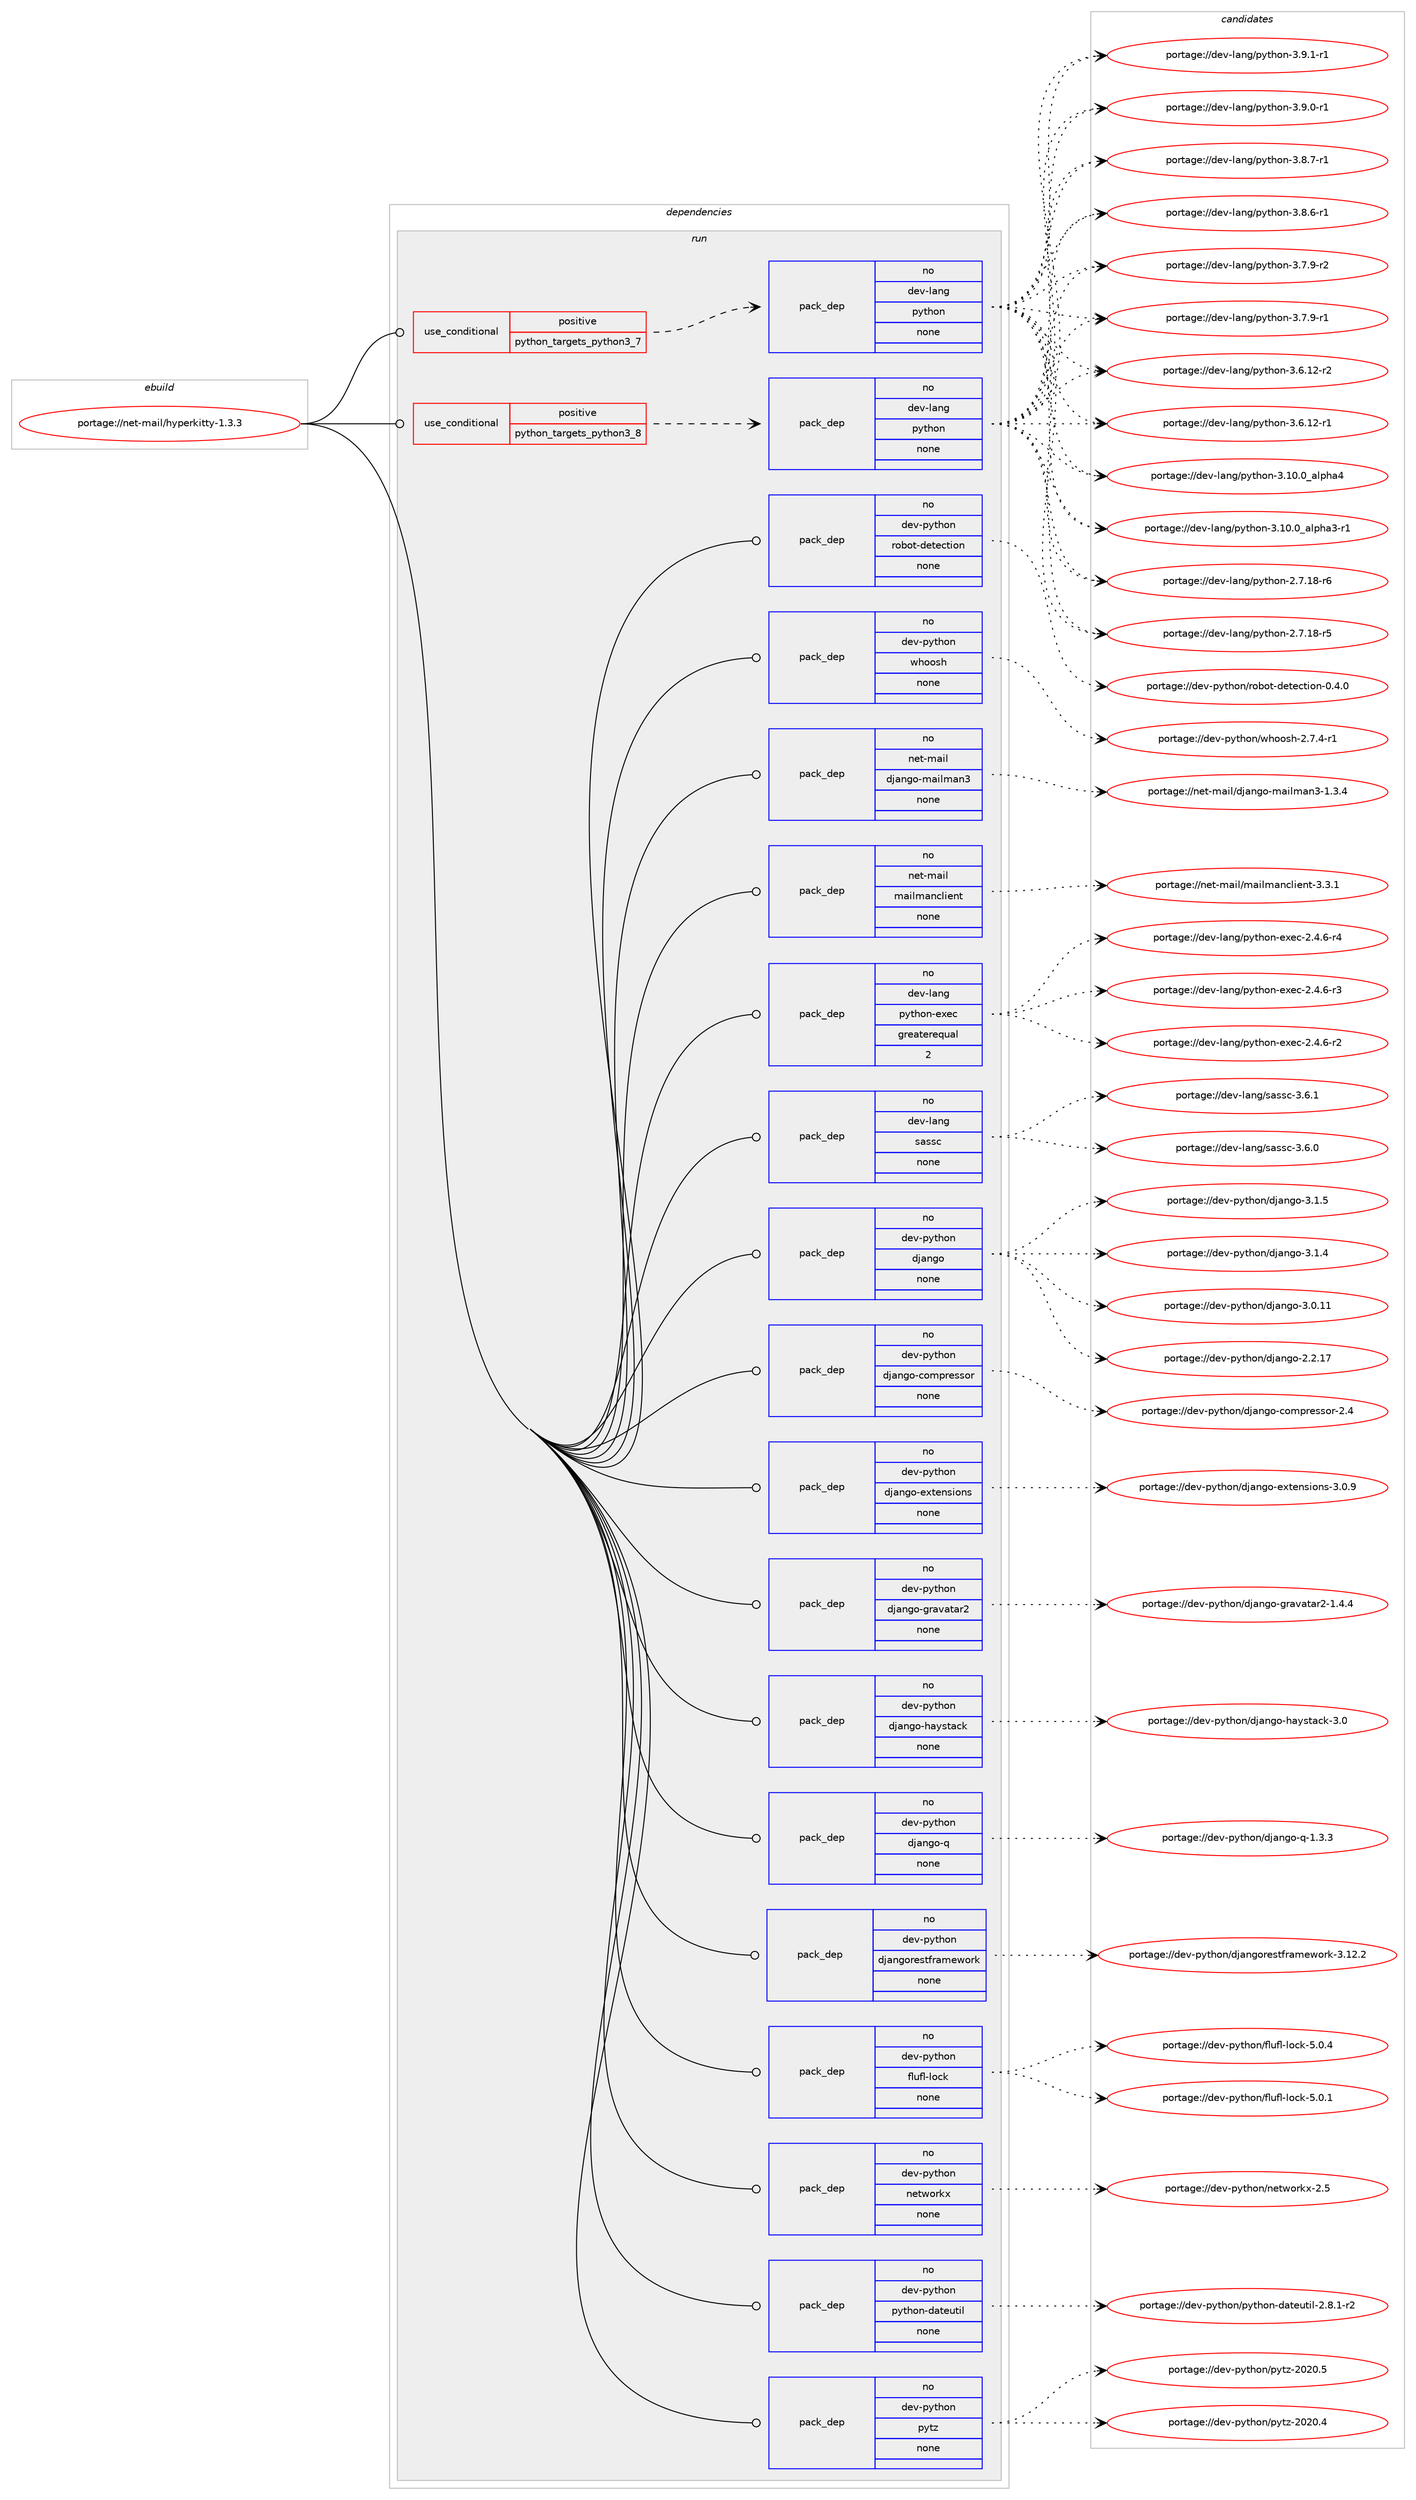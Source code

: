 digraph prolog {

# *************
# Graph options
# *************

newrank=true;
concentrate=true;
compound=true;
graph [rankdir=LR,fontname=Helvetica,fontsize=10,ranksep=1.5];#, ranksep=2.5, nodesep=0.2];
edge  [arrowhead=vee];
node  [fontname=Helvetica,fontsize=10];

# **********
# The ebuild
# **********

subgraph cluster_leftcol {
color=gray;
rank=same;
label=<<i>ebuild</i>>;
id [label="portage://net-mail/hyperkitty-1.3.3", color=red, width=4, href="../net-mail/hyperkitty-1.3.3.svg"];
}

# ****************
# The dependencies
# ****************

subgraph cluster_midcol {
color=gray;
label=<<i>dependencies</i>>;
subgraph cluster_compile {
fillcolor="#eeeeee";
style=filled;
label=<<i>compile</i>>;
}
subgraph cluster_compileandrun {
fillcolor="#eeeeee";
style=filled;
label=<<i>compile and run</i>>;
}
subgraph cluster_run {
fillcolor="#eeeeee";
style=filled;
label=<<i>run</i>>;
subgraph cond8034 {
dependency26388 [label=<<TABLE BORDER="0" CELLBORDER="1" CELLSPACING="0" CELLPADDING="4"><TR><TD ROWSPAN="3" CELLPADDING="10">use_conditional</TD></TR><TR><TD>positive</TD></TR><TR><TD>python_targets_python3_7</TD></TR></TABLE>>, shape=none, color=red];
subgraph pack18113 {
dependency26389 [label=<<TABLE BORDER="0" CELLBORDER="1" CELLSPACING="0" CELLPADDING="4" WIDTH="220"><TR><TD ROWSPAN="6" CELLPADDING="30">pack_dep</TD></TR><TR><TD WIDTH="110">no</TD></TR><TR><TD>dev-lang</TD></TR><TR><TD>python</TD></TR><TR><TD>none</TD></TR><TR><TD></TD></TR></TABLE>>, shape=none, color=blue];
}
dependency26388:e -> dependency26389:w [weight=20,style="dashed",arrowhead="vee"];
}
id:e -> dependency26388:w [weight=20,style="solid",arrowhead="odot"];
subgraph cond8035 {
dependency26390 [label=<<TABLE BORDER="0" CELLBORDER="1" CELLSPACING="0" CELLPADDING="4"><TR><TD ROWSPAN="3" CELLPADDING="10">use_conditional</TD></TR><TR><TD>positive</TD></TR><TR><TD>python_targets_python3_8</TD></TR></TABLE>>, shape=none, color=red];
subgraph pack18114 {
dependency26391 [label=<<TABLE BORDER="0" CELLBORDER="1" CELLSPACING="0" CELLPADDING="4" WIDTH="220"><TR><TD ROWSPAN="6" CELLPADDING="30">pack_dep</TD></TR><TR><TD WIDTH="110">no</TD></TR><TR><TD>dev-lang</TD></TR><TR><TD>python</TD></TR><TR><TD>none</TD></TR><TR><TD></TD></TR></TABLE>>, shape=none, color=blue];
}
dependency26390:e -> dependency26391:w [weight=20,style="dashed",arrowhead="vee"];
}
id:e -> dependency26390:w [weight=20,style="solid",arrowhead="odot"];
subgraph pack18115 {
dependency26392 [label=<<TABLE BORDER="0" CELLBORDER="1" CELLSPACING="0" CELLPADDING="4" WIDTH="220"><TR><TD ROWSPAN="6" CELLPADDING="30">pack_dep</TD></TR><TR><TD WIDTH="110">no</TD></TR><TR><TD>dev-lang</TD></TR><TR><TD>python-exec</TD></TR><TR><TD>greaterequal</TD></TR><TR><TD>2</TD></TR></TABLE>>, shape=none, color=blue];
}
id:e -> dependency26392:w [weight=20,style="solid",arrowhead="odot"];
subgraph pack18116 {
dependency26393 [label=<<TABLE BORDER="0" CELLBORDER="1" CELLSPACING="0" CELLPADDING="4" WIDTH="220"><TR><TD ROWSPAN="6" CELLPADDING="30">pack_dep</TD></TR><TR><TD WIDTH="110">no</TD></TR><TR><TD>dev-lang</TD></TR><TR><TD>sassc</TD></TR><TR><TD>none</TD></TR><TR><TD></TD></TR></TABLE>>, shape=none, color=blue];
}
id:e -> dependency26393:w [weight=20,style="solid",arrowhead="odot"];
subgraph pack18117 {
dependency26394 [label=<<TABLE BORDER="0" CELLBORDER="1" CELLSPACING="0" CELLPADDING="4" WIDTH="220"><TR><TD ROWSPAN="6" CELLPADDING="30">pack_dep</TD></TR><TR><TD WIDTH="110">no</TD></TR><TR><TD>dev-python</TD></TR><TR><TD>django</TD></TR><TR><TD>none</TD></TR><TR><TD></TD></TR></TABLE>>, shape=none, color=blue];
}
id:e -> dependency26394:w [weight=20,style="solid",arrowhead="odot"];
subgraph pack18118 {
dependency26395 [label=<<TABLE BORDER="0" CELLBORDER="1" CELLSPACING="0" CELLPADDING="4" WIDTH="220"><TR><TD ROWSPAN="6" CELLPADDING="30">pack_dep</TD></TR><TR><TD WIDTH="110">no</TD></TR><TR><TD>dev-python</TD></TR><TR><TD>django-compressor</TD></TR><TR><TD>none</TD></TR><TR><TD></TD></TR></TABLE>>, shape=none, color=blue];
}
id:e -> dependency26395:w [weight=20,style="solid",arrowhead="odot"];
subgraph pack18119 {
dependency26396 [label=<<TABLE BORDER="0" CELLBORDER="1" CELLSPACING="0" CELLPADDING="4" WIDTH="220"><TR><TD ROWSPAN="6" CELLPADDING="30">pack_dep</TD></TR><TR><TD WIDTH="110">no</TD></TR><TR><TD>dev-python</TD></TR><TR><TD>django-extensions</TD></TR><TR><TD>none</TD></TR><TR><TD></TD></TR></TABLE>>, shape=none, color=blue];
}
id:e -> dependency26396:w [weight=20,style="solid",arrowhead="odot"];
subgraph pack18120 {
dependency26397 [label=<<TABLE BORDER="0" CELLBORDER="1" CELLSPACING="0" CELLPADDING="4" WIDTH="220"><TR><TD ROWSPAN="6" CELLPADDING="30">pack_dep</TD></TR><TR><TD WIDTH="110">no</TD></TR><TR><TD>dev-python</TD></TR><TR><TD>django-gravatar2</TD></TR><TR><TD>none</TD></TR><TR><TD></TD></TR></TABLE>>, shape=none, color=blue];
}
id:e -> dependency26397:w [weight=20,style="solid",arrowhead="odot"];
subgraph pack18121 {
dependency26398 [label=<<TABLE BORDER="0" CELLBORDER="1" CELLSPACING="0" CELLPADDING="4" WIDTH="220"><TR><TD ROWSPAN="6" CELLPADDING="30">pack_dep</TD></TR><TR><TD WIDTH="110">no</TD></TR><TR><TD>dev-python</TD></TR><TR><TD>django-haystack</TD></TR><TR><TD>none</TD></TR><TR><TD></TD></TR></TABLE>>, shape=none, color=blue];
}
id:e -> dependency26398:w [weight=20,style="solid",arrowhead="odot"];
subgraph pack18122 {
dependency26399 [label=<<TABLE BORDER="0" CELLBORDER="1" CELLSPACING="0" CELLPADDING="4" WIDTH="220"><TR><TD ROWSPAN="6" CELLPADDING="30">pack_dep</TD></TR><TR><TD WIDTH="110">no</TD></TR><TR><TD>dev-python</TD></TR><TR><TD>django-q</TD></TR><TR><TD>none</TD></TR><TR><TD></TD></TR></TABLE>>, shape=none, color=blue];
}
id:e -> dependency26399:w [weight=20,style="solid",arrowhead="odot"];
subgraph pack18123 {
dependency26400 [label=<<TABLE BORDER="0" CELLBORDER="1" CELLSPACING="0" CELLPADDING="4" WIDTH="220"><TR><TD ROWSPAN="6" CELLPADDING="30">pack_dep</TD></TR><TR><TD WIDTH="110">no</TD></TR><TR><TD>dev-python</TD></TR><TR><TD>djangorestframework</TD></TR><TR><TD>none</TD></TR><TR><TD></TD></TR></TABLE>>, shape=none, color=blue];
}
id:e -> dependency26400:w [weight=20,style="solid",arrowhead="odot"];
subgraph pack18124 {
dependency26401 [label=<<TABLE BORDER="0" CELLBORDER="1" CELLSPACING="0" CELLPADDING="4" WIDTH="220"><TR><TD ROWSPAN="6" CELLPADDING="30">pack_dep</TD></TR><TR><TD WIDTH="110">no</TD></TR><TR><TD>dev-python</TD></TR><TR><TD>flufl-lock</TD></TR><TR><TD>none</TD></TR><TR><TD></TD></TR></TABLE>>, shape=none, color=blue];
}
id:e -> dependency26401:w [weight=20,style="solid",arrowhead="odot"];
subgraph pack18125 {
dependency26402 [label=<<TABLE BORDER="0" CELLBORDER="1" CELLSPACING="0" CELLPADDING="4" WIDTH="220"><TR><TD ROWSPAN="6" CELLPADDING="30">pack_dep</TD></TR><TR><TD WIDTH="110">no</TD></TR><TR><TD>dev-python</TD></TR><TR><TD>networkx</TD></TR><TR><TD>none</TD></TR><TR><TD></TD></TR></TABLE>>, shape=none, color=blue];
}
id:e -> dependency26402:w [weight=20,style="solid",arrowhead="odot"];
subgraph pack18126 {
dependency26403 [label=<<TABLE BORDER="0" CELLBORDER="1" CELLSPACING="0" CELLPADDING="4" WIDTH="220"><TR><TD ROWSPAN="6" CELLPADDING="30">pack_dep</TD></TR><TR><TD WIDTH="110">no</TD></TR><TR><TD>dev-python</TD></TR><TR><TD>python-dateutil</TD></TR><TR><TD>none</TD></TR><TR><TD></TD></TR></TABLE>>, shape=none, color=blue];
}
id:e -> dependency26403:w [weight=20,style="solid",arrowhead="odot"];
subgraph pack18127 {
dependency26404 [label=<<TABLE BORDER="0" CELLBORDER="1" CELLSPACING="0" CELLPADDING="4" WIDTH="220"><TR><TD ROWSPAN="6" CELLPADDING="30">pack_dep</TD></TR><TR><TD WIDTH="110">no</TD></TR><TR><TD>dev-python</TD></TR><TR><TD>pytz</TD></TR><TR><TD>none</TD></TR><TR><TD></TD></TR></TABLE>>, shape=none, color=blue];
}
id:e -> dependency26404:w [weight=20,style="solid",arrowhead="odot"];
subgraph pack18128 {
dependency26405 [label=<<TABLE BORDER="0" CELLBORDER="1" CELLSPACING="0" CELLPADDING="4" WIDTH="220"><TR><TD ROWSPAN="6" CELLPADDING="30">pack_dep</TD></TR><TR><TD WIDTH="110">no</TD></TR><TR><TD>dev-python</TD></TR><TR><TD>robot-detection</TD></TR><TR><TD>none</TD></TR><TR><TD></TD></TR></TABLE>>, shape=none, color=blue];
}
id:e -> dependency26405:w [weight=20,style="solid",arrowhead="odot"];
subgraph pack18129 {
dependency26406 [label=<<TABLE BORDER="0" CELLBORDER="1" CELLSPACING="0" CELLPADDING="4" WIDTH="220"><TR><TD ROWSPAN="6" CELLPADDING="30">pack_dep</TD></TR><TR><TD WIDTH="110">no</TD></TR><TR><TD>dev-python</TD></TR><TR><TD>whoosh</TD></TR><TR><TD>none</TD></TR><TR><TD></TD></TR></TABLE>>, shape=none, color=blue];
}
id:e -> dependency26406:w [weight=20,style="solid",arrowhead="odot"];
subgraph pack18130 {
dependency26407 [label=<<TABLE BORDER="0" CELLBORDER="1" CELLSPACING="0" CELLPADDING="4" WIDTH="220"><TR><TD ROWSPAN="6" CELLPADDING="30">pack_dep</TD></TR><TR><TD WIDTH="110">no</TD></TR><TR><TD>net-mail</TD></TR><TR><TD>django-mailman3</TD></TR><TR><TD>none</TD></TR><TR><TD></TD></TR></TABLE>>, shape=none, color=blue];
}
id:e -> dependency26407:w [weight=20,style="solid",arrowhead="odot"];
subgraph pack18131 {
dependency26408 [label=<<TABLE BORDER="0" CELLBORDER="1" CELLSPACING="0" CELLPADDING="4" WIDTH="220"><TR><TD ROWSPAN="6" CELLPADDING="30">pack_dep</TD></TR><TR><TD WIDTH="110">no</TD></TR><TR><TD>net-mail</TD></TR><TR><TD>mailmanclient</TD></TR><TR><TD>none</TD></TR><TR><TD></TD></TR></TABLE>>, shape=none, color=blue];
}
id:e -> dependency26408:w [weight=20,style="solid",arrowhead="odot"];
}
}

# **************
# The candidates
# **************

subgraph cluster_choices {
rank=same;
color=gray;
label=<<i>candidates</i>>;

subgraph choice18113 {
color=black;
nodesep=1;
choice1001011184510897110103471121211161041111104551465746494511449 [label="portage://dev-lang/python-3.9.1-r1", color=red, width=4,href="../dev-lang/python-3.9.1-r1.svg"];
choice1001011184510897110103471121211161041111104551465746484511449 [label="portage://dev-lang/python-3.9.0-r1", color=red, width=4,href="../dev-lang/python-3.9.0-r1.svg"];
choice1001011184510897110103471121211161041111104551465646554511449 [label="portage://dev-lang/python-3.8.7-r1", color=red, width=4,href="../dev-lang/python-3.8.7-r1.svg"];
choice1001011184510897110103471121211161041111104551465646544511449 [label="portage://dev-lang/python-3.8.6-r1", color=red, width=4,href="../dev-lang/python-3.8.6-r1.svg"];
choice1001011184510897110103471121211161041111104551465546574511450 [label="portage://dev-lang/python-3.7.9-r2", color=red, width=4,href="../dev-lang/python-3.7.9-r2.svg"];
choice1001011184510897110103471121211161041111104551465546574511449 [label="portage://dev-lang/python-3.7.9-r1", color=red, width=4,href="../dev-lang/python-3.7.9-r1.svg"];
choice100101118451089711010347112121116104111110455146544649504511450 [label="portage://dev-lang/python-3.6.12-r2", color=red, width=4,href="../dev-lang/python-3.6.12-r2.svg"];
choice100101118451089711010347112121116104111110455146544649504511449 [label="portage://dev-lang/python-3.6.12-r1", color=red, width=4,href="../dev-lang/python-3.6.12-r1.svg"];
choice1001011184510897110103471121211161041111104551464948464895971081121049752 [label="portage://dev-lang/python-3.10.0_alpha4", color=red, width=4,href="../dev-lang/python-3.10.0_alpha4.svg"];
choice10010111845108971101034711212111610411111045514649484648959710811210497514511449 [label="portage://dev-lang/python-3.10.0_alpha3-r1", color=red, width=4,href="../dev-lang/python-3.10.0_alpha3-r1.svg"];
choice100101118451089711010347112121116104111110455046554649564511454 [label="portage://dev-lang/python-2.7.18-r6", color=red, width=4,href="../dev-lang/python-2.7.18-r6.svg"];
choice100101118451089711010347112121116104111110455046554649564511453 [label="portage://dev-lang/python-2.7.18-r5", color=red, width=4,href="../dev-lang/python-2.7.18-r5.svg"];
dependency26389:e -> choice1001011184510897110103471121211161041111104551465746494511449:w [style=dotted,weight="100"];
dependency26389:e -> choice1001011184510897110103471121211161041111104551465746484511449:w [style=dotted,weight="100"];
dependency26389:e -> choice1001011184510897110103471121211161041111104551465646554511449:w [style=dotted,weight="100"];
dependency26389:e -> choice1001011184510897110103471121211161041111104551465646544511449:w [style=dotted,weight="100"];
dependency26389:e -> choice1001011184510897110103471121211161041111104551465546574511450:w [style=dotted,weight="100"];
dependency26389:e -> choice1001011184510897110103471121211161041111104551465546574511449:w [style=dotted,weight="100"];
dependency26389:e -> choice100101118451089711010347112121116104111110455146544649504511450:w [style=dotted,weight="100"];
dependency26389:e -> choice100101118451089711010347112121116104111110455146544649504511449:w [style=dotted,weight="100"];
dependency26389:e -> choice1001011184510897110103471121211161041111104551464948464895971081121049752:w [style=dotted,weight="100"];
dependency26389:e -> choice10010111845108971101034711212111610411111045514649484648959710811210497514511449:w [style=dotted,weight="100"];
dependency26389:e -> choice100101118451089711010347112121116104111110455046554649564511454:w [style=dotted,weight="100"];
dependency26389:e -> choice100101118451089711010347112121116104111110455046554649564511453:w [style=dotted,weight="100"];
}
subgraph choice18114 {
color=black;
nodesep=1;
choice1001011184510897110103471121211161041111104551465746494511449 [label="portage://dev-lang/python-3.9.1-r1", color=red, width=4,href="../dev-lang/python-3.9.1-r1.svg"];
choice1001011184510897110103471121211161041111104551465746484511449 [label="portage://dev-lang/python-3.9.0-r1", color=red, width=4,href="../dev-lang/python-3.9.0-r1.svg"];
choice1001011184510897110103471121211161041111104551465646554511449 [label="portage://dev-lang/python-3.8.7-r1", color=red, width=4,href="../dev-lang/python-3.8.7-r1.svg"];
choice1001011184510897110103471121211161041111104551465646544511449 [label="portage://dev-lang/python-3.8.6-r1", color=red, width=4,href="../dev-lang/python-3.8.6-r1.svg"];
choice1001011184510897110103471121211161041111104551465546574511450 [label="portage://dev-lang/python-3.7.9-r2", color=red, width=4,href="../dev-lang/python-3.7.9-r2.svg"];
choice1001011184510897110103471121211161041111104551465546574511449 [label="portage://dev-lang/python-3.7.9-r1", color=red, width=4,href="../dev-lang/python-3.7.9-r1.svg"];
choice100101118451089711010347112121116104111110455146544649504511450 [label="portage://dev-lang/python-3.6.12-r2", color=red, width=4,href="../dev-lang/python-3.6.12-r2.svg"];
choice100101118451089711010347112121116104111110455146544649504511449 [label="portage://dev-lang/python-3.6.12-r1", color=red, width=4,href="../dev-lang/python-3.6.12-r1.svg"];
choice1001011184510897110103471121211161041111104551464948464895971081121049752 [label="portage://dev-lang/python-3.10.0_alpha4", color=red, width=4,href="../dev-lang/python-3.10.0_alpha4.svg"];
choice10010111845108971101034711212111610411111045514649484648959710811210497514511449 [label="portage://dev-lang/python-3.10.0_alpha3-r1", color=red, width=4,href="../dev-lang/python-3.10.0_alpha3-r1.svg"];
choice100101118451089711010347112121116104111110455046554649564511454 [label="portage://dev-lang/python-2.7.18-r6", color=red, width=4,href="../dev-lang/python-2.7.18-r6.svg"];
choice100101118451089711010347112121116104111110455046554649564511453 [label="portage://dev-lang/python-2.7.18-r5", color=red, width=4,href="../dev-lang/python-2.7.18-r5.svg"];
dependency26391:e -> choice1001011184510897110103471121211161041111104551465746494511449:w [style=dotted,weight="100"];
dependency26391:e -> choice1001011184510897110103471121211161041111104551465746484511449:w [style=dotted,weight="100"];
dependency26391:e -> choice1001011184510897110103471121211161041111104551465646554511449:w [style=dotted,weight="100"];
dependency26391:e -> choice1001011184510897110103471121211161041111104551465646544511449:w [style=dotted,weight="100"];
dependency26391:e -> choice1001011184510897110103471121211161041111104551465546574511450:w [style=dotted,weight="100"];
dependency26391:e -> choice1001011184510897110103471121211161041111104551465546574511449:w [style=dotted,weight="100"];
dependency26391:e -> choice100101118451089711010347112121116104111110455146544649504511450:w [style=dotted,weight="100"];
dependency26391:e -> choice100101118451089711010347112121116104111110455146544649504511449:w [style=dotted,weight="100"];
dependency26391:e -> choice1001011184510897110103471121211161041111104551464948464895971081121049752:w [style=dotted,weight="100"];
dependency26391:e -> choice10010111845108971101034711212111610411111045514649484648959710811210497514511449:w [style=dotted,weight="100"];
dependency26391:e -> choice100101118451089711010347112121116104111110455046554649564511454:w [style=dotted,weight="100"];
dependency26391:e -> choice100101118451089711010347112121116104111110455046554649564511453:w [style=dotted,weight="100"];
}
subgraph choice18115 {
color=black;
nodesep=1;
choice10010111845108971101034711212111610411111045101120101994550465246544511452 [label="portage://dev-lang/python-exec-2.4.6-r4", color=red, width=4,href="../dev-lang/python-exec-2.4.6-r4.svg"];
choice10010111845108971101034711212111610411111045101120101994550465246544511451 [label="portage://dev-lang/python-exec-2.4.6-r3", color=red, width=4,href="../dev-lang/python-exec-2.4.6-r3.svg"];
choice10010111845108971101034711212111610411111045101120101994550465246544511450 [label="portage://dev-lang/python-exec-2.4.6-r2", color=red, width=4,href="../dev-lang/python-exec-2.4.6-r2.svg"];
dependency26392:e -> choice10010111845108971101034711212111610411111045101120101994550465246544511452:w [style=dotted,weight="100"];
dependency26392:e -> choice10010111845108971101034711212111610411111045101120101994550465246544511451:w [style=dotted,weight="100"];
dependency26392:e -> choice10010111845108971101034711212111610411111045101120101994550465246544511450:w [style=dotted,weight="100"];
}
subgraph choice18116 {
color=black;
nodesep=1;
choice1001011184510897110103471159711511599455146544649 [label="portage://dev-lang/sassc-3.6.1", color=red, width=4,href="../dev-lang/sassc-3.6.1.svg"];
choice1001011184510897110103471159711511599455146544648 [label="portage://dev-lang/sassc-3.6.0", color=red, width=4,href="../dev-lang/sassc-3.6.0.svg"];
dependency26393:e -> choice1001011184510897110103471159711511599455146544649:w [style=dotted,weight="100"];
dependency26393:e -> choice1001011184510897110103471159711511599455146544648:w [style=dotted,weight="100"];
}
subgraph choice18117 {
color=black;
nodesep=1;
choice100101118451121211161041111104710010697110103111455146494653 [label="portage://dev-python/django-3.1.5", color=red, width=4,href="../dev-python/django-3.1.5.svg"];
choice100101118451121211161041111104710010697110103111455146494652 [label="portage://dev-python/django-3.1.4", color=red, width=4,href="../dev-python/django-3.1.4.svg"];
choice10010111845112121116104111110471001069711010311145514648464949 [label="portage://dev-python/django-3.0.11", color=red, width=4,href="../dev-python/django-3.0.11.svg"];
choice10010111845112121116104111110471001069711010311145504650464955 [label="portage://dev-python/django-2.2.17", color=red, width=4,href="../dev-python/django-2.2.17.svg"];
dependency26394:e -> choice100101118451121211161041111104710010697110103111455146494653:w [style=dotted,weight="100"];
dependency26394:e -> choice100101118451121211161041111104710010697110103111455146494652:w [style=dotted,weight="100"];
dependency26394:e -> choice10010111845112121116104111110471001069711010311145514648464949:w [style=dotted,weight="100"];
dependency26394:e -> choice10010111845112121116104111110471001069711010311145504650464955:w [style=dotted,weight="100"];
}
subgraph choice18118 {
color=black;
nodesep=1;
choice100101118451121211161041111104710010697110103111459911110911211410111511511111445504652 [label="portage://dev-python/django-compressor-2.4", color=red, width=4,href="../dev-python/django-compressor-2.4.svg"];
dependency26395:e -> choice100101118451121211161041111104710010697110103111459911110911211410111511511111445504652:w [style=dotted,weight="100"];
}
subgraph choice18119 {
color=black;
nodesep=1;
choice10010111845112121116104111110471001069711010311145101120116101110115105111110115455146484657 [label="portage://dev-python/django-extensions-3.0.9", color=red, width=4,href="../dev-python/django-extensions-3.0.9.svg"];
dependency26396:e -> choice10010111845112121116104111110471001069711010311145101120116101110115105111110115455146484657:w [style=dotted,weight="100"];
}
subgraph choice18120 {
color=black;
nodesep=1;
choice1001011184511212111610411111047100106971101031114510311497118971169711450454946524652 [label="portage://dev-python/django-gravatar2-1.4.4", color=red, width=4,href="../dev-python/django-gravatar2-1.4.4.svg"];
dependency26397:e -> choice1001011184511212111610411111047100106971101031114510311497118971169711450454946524652:w [style=dotted,weight="100"];
}
subgraph choice18121 {
color=black;
nodesep=1;
choice1001011184511212111610411111047100106971101031114510497121115116979910745514648 [label="portage://dev-python/django-haystack-3.0", color=red, width=4,href="../dev-python/django-haystack-3.0.svg"];
dependency26398:e -> choice1001011184511212111610411111047100106971101031114510497121115116979910745514648:w [style=dotted,weight="100"];
}
subgraph choice18122 {
color=black;
nodesep=1;
choice10010111845112121116104111110471001069711010311145113454946514651 [label="portage://dev-python/django-q-1.3.3", color=red, width=4,href="../dev-python/django-q-1.3.3.svg"];
dependency26399:e -> choice10010111845112121116104111110471001069711010311145113454946514651:w [style=dotted,weight="100"];
}
subgraph choice18123 {
color=black;
nodesep=1;
choice1001011184511212111610411111047100106971101031111141011151161021149710910111911111410745514649504650 [label="portage://dev-python/djangorestframework-3.12.2", color=red, width=4,href="../dev-python/djangorestframework-3.12.2.svg"];
dependency26400:e -> choice1001011184511212111610411111047100106971101031111141011151161021149710910111911111410745514649504650:w [style=dotted,weight="100"];
}
subgraph choice18124 {
color=black;
nodesep=1;
choice10010111845112121116104111110471021081171021084510811199107455346484652 [label="portage://dev-python/flufl-lock-5.0.4", color=red, width=4,href="../dev-python/flufl-lock-5.0.4.svg"];
choice10010111845112121116104111110471021081171021084510811199107455346484649 [label="portage://dev-python/flufl-lock-5.0.1", color=red, width=4,href="../dev-python/flufl-lock-5.0.1.svg"];
dependency26401:e -> choice10010111845112121116104111110471021081171021084510811199107455346484652:w [style=dotted,weight="100"];
dependency26401:e -> choice10010111845112121116104111110471021081171021084510811199107455346484649:w [style=dotted,weight="100"];
}
subgraph choice18125 {
color=black;
nodesep=1;
choice100101118451121211161041111104711010111611911111410712045504653 [label="portage://dev-python/networkx-2.5", color=red, width=4,href="../dev-python/networkx-2.5.svg"];
dependency26402:e -> choice100101118451121211161041111104711010111611911111410712045504653:w [style=dotted,weight="100"];
}
subgraph choice18126 {
color=black;
nodesep=1;
choice100101118451121211161041111104711212111610411111045100971161011171161051084550465646494511450 [label="portage://dev-python/python-dateutil-2.8.1-r2", color=red, width=4,href="../dev-python/python-dateutil-2.8.1-r2.svg"];
dependency26403:e -> choice100101118451121211161041111104711212111610411111045100971161011171161051084550465646494511450:w [style=dotted,weight="100"];
}
subgraph choice18127 {
color=black;
nodesep=1;
choice100101118451121211161041111104711212111612245504850484653 [label="portage://dev-python/pytz-2020.5", color=red, width=4,href="../dev-python/pytz-2020.5.svg"];
choice100101118451121211161041111104711212111612245504850484652 [label="portage://dev-python/pytz-2020.4", color=red, width=4,href="../dev-python/pytz-2020.4.svg"];
dependency26404:e -> choice100101118451121211161041111104711212111612245504850484653:w [style=dotted,weight="100"];
dependency26404:e -> choice100101118451121211161041111104711212111612245504850484652:w [style=dotted,weight="100"];
}
subgraph choice18128 {
color=black;
nodesep=1;
choice1001011184511212111610411111047114111981111164510010111610199116105111110454846524648 [label="portage://dev-python/robot-detection-0.4.0", color=red, width=4,href="../dev-python/robot-detection-0.4.0.svg"];
dependency26405:e -> choice1001011184511212111610411111047114111981111164510010111610199116105111110454846524648:w [style=dotted,weight="100"];
}
subgraph choice18129 {
color=black;
nodesep=1;
choice10010111845112121116104111110471191041111111151044550465546524511449 [label="portage://dev-python/whoosh-2.7.4-r1", color=red, width=4,href="../dev-python/whoosh-2.7.4-r1.svg"];
dependency26406:e -> choice10010111845112121116104111110471191041111111151044550465546524511449:w [style=dotted,weight="100"];
}
subgraph choice18130 {
color=black;
nodesep=1;
choice1101011164510997105108471001069711010311145109971051081099711051454946514652 [label="portage://net-mail/django-mailman3-1.3.4", color=red, width=4,href="../net-mail/django-mailman3-1.3.4.svg"];
dependency26407:e -> choice1101011164510997105108471001069711010311145109971051081099711051454946514652:w [style=dotted,weight="100"];
}
subgraph choice18131 {
color=black;
nodesep=1;
choice110101116451099710510847109971051081099711099108105101110116455146514649 [label="portage://net-mail/mailmanclient-3.3.1", color=red, width=4,href="../net-mail/mailmanclient-3.3.1.svg"];
dependency26408:e -> choice110101116451099710510847109971051081099711099108105101110116455146514649:w [style=dotted,weight="100"];
}
}

}
